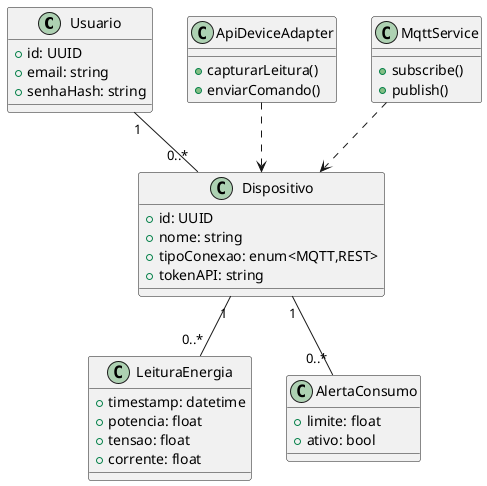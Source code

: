 ' CLASSES  (class_diagram.puml)
@startuml
class Usuario {
  +id: UUID
  +email: string
  +senhaHash: string
}

class Dispositivo {
  +id: UUID
  +nome: string
  +tipoConexao: enum<MQTT,REST>
  +tokenAPI: string
}

class LeituraEnergia {
  +timestamp: datetime
  +potencia: float
  +tensao: float
  +corrente: float
}

class AlertaConsumo {
  +limite: float
  +ativo: bool
}

class ApiDeviceAdapter {
  +capturarLeitura()
  +enviarComando()
}

class MqttService {
  +subscribe()
  +publish()
}

Usuario "1" -- "0..*" Dispositivo
Dispositivo "1" -- "0..*" LeituraEnergia
Dispositivo "1" -- "0..*" AlertaConsumo

ApiDeviceAdapter ..> Dispositivo
MqttService ..> Dispositivo
@enduml


